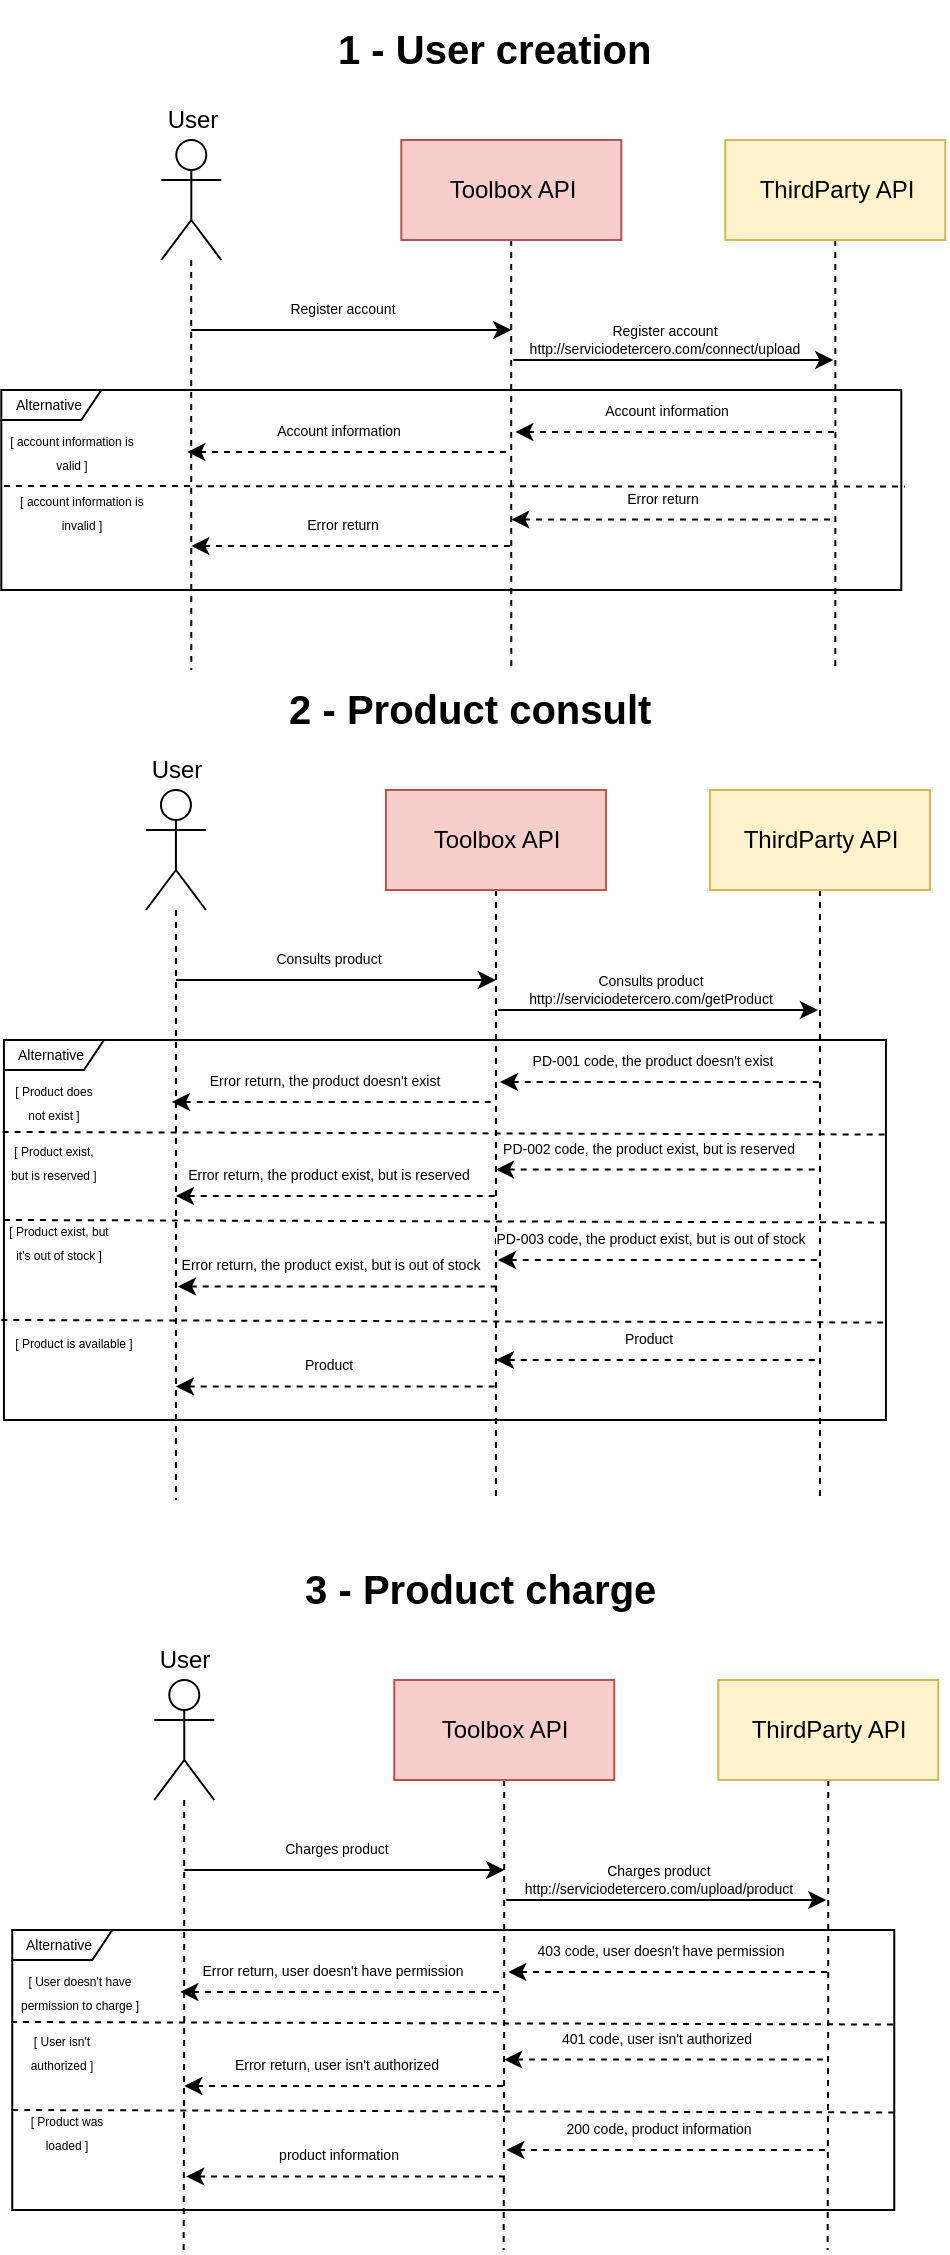<mxfile version="15.3.7" type="device"><diagram id="yNQUmSAFfv7_f27cAnqN" name="Page-1"><mxGraphModel dx="3027" dy="2140" grid="1" gridSize="10" guides="1" tooltips="1" connect="1" arrows="1" fold="1" page="1" pageScale="1" pageWidth="827" pageHeight="1169" math="0" shadow="0"><root><mxCell id="0"/><mxCell id="1" parent="0"/><mxCell id="p52-0907JBPCaMi4lrIK-8" style="edgeStyle=orthogonalEdgeStyle;rounded=0;orthogonalLoop=1;jettySize=auto;html=1;dashed=1;endArrow=none;endFill=0;" edge="1" parent="1" source="p52-0907JBPCaMi4lrIK-1"><mxGeometry relative="1" as="geometry"><mxPoint x="-564.35" y="345" as="targetPoint"/><Array as="points"/></mxGeometry></mxCell><mxCell id="p52-0907JBPCaMi4lrIK-1" value="" style="shape=umlActor;verticalLabelPosition=bottom;verticalAlign=top;html=1;" vertex="1" parent="1"><mxGeometry x="-579.35" y="80" width="30" height="60" as="geometry"/></mxCell><mxCell id="p52-0907JBPCaMi4lrIK-11" style="edgeStyle=orthogonalEdgeStyle;rounded=0;orthogonalLoop=1;jettySize=auto;html=1;dashed=1;endArrow=none;endFill=0;" edge="1" parent="1" source="p52-0907JBPCaMi4lrIK-3"><mxGeometry relative="1" as="geometry"><mxPoint x="-404.35" y="345" as="targetPoint"/></mxGeometry></mxCell><mxCell id="p52-0907JBPCaMi4lrIK-3" value="Toolbox API" style="html=1;fillColor=#f8cecc;strokeColor=#b85450;" vertex="1" parent="1"><mxGeometry x="-459.35" y="80" width="110" height="50" as="geometry"/></mxCell><mxCell id="p52-0907JBPCaMi4lrIK-12" style="edgeStyle=orthogonalEdgeStyle;rounded=0;orthogonalLoop=1;jettySize=auto;html=1;exitX=0.5;exitY=1;exitDx=0;exitDy=0;dashed=1;endArrow=none;endFill=0;" edge="1" parent="1" source="p52-0907JBPCaMi4lrIK-4"><mxGeometry relative="1" as="geometry"><mxPoint x="-242.35" y="345" as="targetPoint"/></mxGeometry></mxCell><mxCell id="p52-0907JBPCaMi4lrIK-4" value="ThirdParty API" style="html=1;fillColor=#fff2cc;strokeColor=#d6b656;" vertex="1" parent="1"><mxGeometry x="-297.35" y="80" width="110" height="50" as="geometry"/></mxCell><mxCell id="p52-0907JBPCaMi4lrIK-10" value="User" style="text;html=1;align=center;verticalAlign=middle;resizable=0;points=[];autosize=1;strokeColor=none;fillColor=none;" vertex="1" parent="1"><mxGeometry x="-584.35" y="60" width="40" height="20" as="geometry"/></mxCell><mxCell id="p52-0907JBPCaMi4lrIK-13" value="" style="endArrow=classic;html=1;" edge="1" parent="1"><mxGeometry width="50" height="50" relative="1" as="geometry"><mxPoint x="-564.35" y="175" as="sourcePoint"/><mxPoint x="-404.35" y="175" as="targetPoint"/></mxGeometry></mxCell><mxCell id="p52-0907JBPCaMi4lrIK-14" value="Register account" style="edgeLabel;html=1;align=center;verticalAlign=middle;resizable=0;points=[];fontSize=7;" vertex="1" connectable="0" parent="p52-0907JBPCaMi4lrIK-13"><mxGeometry x="-0.234" y="-1" relative="1" as="geometry"><mxPoint x="14" y="-11" as="offset"/></mxGeometry></mxCell><mxCell id="p52-0907JBPCaMi4lrIK-15" value="" style="endArrow=classic;html=1;" edge="1" parent="1"><mxGeometry width="50" height="50" relative="1" as="geometry"><mxPoint x="-403.35" y="190" as="sourcePoint"/><mxPoint x="-243.35" y="190" as="targetPoint"/></mxGeometry></mxCell><mxCell id="p52-0907JBPCaMi4lrIK-16" value="Register account&lt;br style=&quot;font-size: 7px;&quot;&gt;&lt;font style=&quot;font-size: 7px;&quot;&gt;http://serviciodetercero.com/connect/upload&lt;/font&gt;" style="edgeLabel;html=1;align=center;verticalAlign=middle;resizable=0;points=[];fontSize=7;" vertex="1" connectable="0" parent="p52-0907JBPCaMi4lrIK-15"><mxGeometry x="-0.234" y="-1" relative="1" as="geometry"><mxPoint x="14" y="-11" as="offset"/></mxGeometry></mxCell><mxCell id="p52-0907JBPCaMi4lrIK-21" value="&lt;font style=&quot;font-size: 7px;&quot;&gt;Alternative&lt;/font&gt;" style="shape=umlFrame;whiteSpace=wrap;html=1;width=50;height=15;boundedLbl=1;verticalAlign=middle;align=left;spacingLeft=5;fontSize=7;strokeColor=default;" vertex="1" parent="1"><mxGeometry x="-659.35" y="205" width="450" height="100" as="geometry"/></mxCell><mxCell id="p52-0907JBPCaMi4lrIK-17" value="" style="endArrow=none;html=1;startArrow=classic;startFill=1;endFill=0;dashed=1;" edge="1" parent="1"><mxGeometry width="50" height="50" relative="1" as="geometry"><mxPoint x="-402.35" y="226.0" as="sourcePoint"/><mxPoint x="-242.35" y="226.0" as="targetPoint"/></mxGeometry></mxCell><mxCell id="p52-0907JBPCaMi4lrIK-18" value="Account information" style="edgeLabel;html=1;align=center;verticalAlign=middle;resizable=0;points=[];fontSize=7;" vertex="1" connectable="0" parent="p52-0907JBPCaMi4lrIK-17"><mxGeometry x="-0.234" y="-1" relative="1" as="geometry"><mxPoint x="14" y="-11" as="offset"/></mxGeometry></mxCell><mxCell id="p52-0907JBPCaMi4lrIK-19" value="" style="endArrow=none;html=1;startArrow=classic;startFill=1;endFill=0;dashed=1;" edge="1" parent="1"><mxGeometry width="50" height="50" relative="1" as="geometry"><mxPoint x="-566.35" y="236.0" as="sourcePoint"/><mxPoint x="-406.35" y="236.0" as="targetPoint"/></mxGeometry></mxCell><mxCell id="p52-0907JBPCaMi4lrIK-20" value="Account information" style="edgeLabel;html=1;align=center;verticalAlign=middle;resizable=0;points=[];fontSize=7;" vertex="1" connectable="0" parent="p52-0907JBPCaMi4lrIK-19"><mxGeometry x="-0.234" y="-1" relative="1" as="geometry"><mxPoint x="14" y="-11" as="offset"/></mxGeometry></mxCell><mxCell id="p52-0907JBPCaMi4lrIK-26" value="" style="endArrow=none;dashed=1;html=1;fontSize=10;exitX=0.003;exitY=0.48;exitDx=0;exitDy=0;exitPerimeter=0;entryX=1.004;entryY=0.483;entryDx=0;entryDy=0;entryPerimeter=0;" edge="1" parent="1" source="p52-0907JBPCaMi4lrIK-21" target="p52-0907JBPCaMi4lrIK-21"><mxGeometry width="50" height="50" relative="1" as="geometry"><mxPoint x="-499.35" y="295" as="sourcePoint"/><mxPoint x="-209.35" y="272" as="targetPoint"/></mxGeometry></mxCell><mxCell id="p52-0907JBPCaMi4lrIK-27" value="&lt;font style=&quot;font-size: 6px&quot;&gt;[ account information is valid ]&lt;br&gt;&lt;/font&gt;" style="text;html=1;strokeColor=none;fillColor=none;align=center;verticalAlign=middle;whiteSpace=wrap;rounded=0;fontSize=10;" vertex="1" parent="1"><mxGeometry x="-659.35" y="225" width="70" height="20" as="geometry"/></mxCell><mxCell id="p52-0907JBPCaMi4lrIK-28" value="&lt;font style=&quot;font-size: 6px&quot;&gt;[ account information is invalid ]&lt;br&gt;&lt;/font&gt;" style="text;html=1;strokeColor=none;fillColor=none;align=center;verticalAlign=middle;whiteSpace=wrap;rounded=0;fontSize=10;" vertex="1" parent="1"><mxGeometry x="-659.35" y="255" width="80" height="20" as="geometry"/></mxCell><mxCell id="p52-0907JBPCaMi4lrIK-29" value="" style="endArrow=none;html=1;startArrow=classic;startFill=1;endFill=0;dashed=1;" edge="1" parent="1"><mxGeometry width="50" height="50" relative="1" as="geometry"><mxPoint x="-404.35" y="269.76" as="sourcePoint"/><mxPoint x="-244.35" y="269.76" as="targetPoint"/></mxGeometry></mxCell><mxCell id="p52-0907JBPCaMi4lrIK-30" value="Error return" style="edgeLabel;html=1;align=center;verticalAlign=middle;resizable=0;points=[];fontSize=7;" vertex="1" connectable="0" parent="p52-0907JBPCaMi4lrIK-29"><mxGeometry x="-0.234" y="-1" relative="1" as="geometry"><mxPoint x="14" y="-11" as="offset"/></mxGeometry></mxCell><mxCell id="p52-0907JBPCaMi4lrIK-31" value="" style="endArrow=none;html=1;startArrow=classic;startFill=1;endFill=0;dashed=1;" edge="1" parent="1"><mxGeometry width="50" height="50" relative="1" as="geometry"><mxPoint x="-564.35" y="283.0" as="sourcePoint"/><mxPoint x="-404.35" y="283.0" as="targetPoint"/></mxGeometry></mxCell><mxCell id="p52-0907JBPCaMi4lrIK-32" value="Error return" style="edgeLabel;html=1;align=center;verticalAlign=middle;resizable=0;points=[];fontSize=7;" vertex="1" connectable="0" parent="p52-0907JBPCaMi4lrIK-31"><mxGeometry x="-0.234" y="-1" relative="1" as="geometry"><mxPoint x="14" y="-11" as="offset"/></mxGeometry></mxCell><mxCell id="p52-0907JBPCaMi4lrIK-36" value="&lt;h1&gt;1 - User creation&lt;br&gt;&lt;/h1&gt;" style="text;html=1;strokeColor=none;fillColor=none;spacing=5;spacingTop=-20;whiteSpace=wrap;overflow=hidden;rounded=0;fontSize=10;" vertex="1" parent="1"><mxGeometry x="-495.68" y="20" width="190" height="30" as="geometry"/></mxCell><mxCell id="p52-0907JBPCaMi4lrIK-61" style="edgeStyle=orthogonalEdgeStyle;rounded=0;orthogonalLoop=1;jettySize=auto;html=1;dashed=1;endArrow=none;endFill=0;" edge="1" parent="1" source="p52-0907JBPCaMi4lrIK-62"><mxGeometry relative="1" as="geometry"><mxPoint x="-572.03" y="760" as="targetPoint"/><Array as="points"/></mxGeometry></mxCell><mxCell id="p52-0907JBPCaMi4lrIK-62" value="" style="shape=umlActor;verticalLabelPosition=bottom;verticalAlign=top;html=1;" vertex="1" parent="1"><mxGeometry x="-587.03" y="405" width="30" height="60" as="geometry"/></mxCell><mxCell id="p52-0907JBPCaMi4lrIK-63" style="edgeStyle=orthogonalEdgeStyle;rounded=0;orthogonalLoop=1;jettySize=auto;html=1;dashed=1;endArrow=none;endFill=0;" edge="1" parent="1" source="p52-0907JBPCaMi4lrIK-64"><mxGeometry relative="1" as="geometry"><mxPoint x="-412.03" y="760" as="targetPoint"/></mxGeometry></mxCell><mxCell id="p52-0907JBPCaMi4lrIK-64" value="Toolbox API" style="html=1;fillColor=#f8cecc;strokeColor=#b85450;" vertex="1" parent="1"><mxGeometry x="-467.03" y="405" width="110" height="50" as="geometry"/></mxCell><mxCell id="p52-0907JBPCaMi4lrIK-65" style="edgeStyle=orthogonalEdgeStyle;rounded=0;orthogonalLoop=1;jettySize=auto;html=1;exitX=0.5;exitY=1;exitDx=0;exitDy=0;dashed=1;endArrow=none;endFill=0;" edge="1" parent="1" source="p52-0907JBPCaMi4lrIK-66"><mxGeometry relative="1" as="geometry"><mxPoint x="-250.03" y="760" as="targetPoint"/></mxGeometry></mxCell><mxCell id="p52-0907JBPCaMi4lrIK-66" value="ThirdParty API" style="html=1;fillColor=#fff2cc;strokeColor=#d6b656;" vertex="1" parent="1"><mxGeometry x="-305.03" y="405" width="110" height="50" as="geometry"/></mxCell><mxCell id="p52-0907JBPCaMi4lrIK-67" value="User" style="text;html=1;align=center;verticalAlign=middle;resizable=0;points=[];autosize=1;strokeColor=none;fillColor=none;" vertex="1" parent="1"><mxGeometry x="-592.03" y="385" width="40" height="20" as="geometry"/></mxCell><mxCell id="p52-0907JBPCaMi4lrIK-68" value="" style="endArrow=classic;html=1;" edge="1" parent="1"><mxGeometry width="50" height="50" relative="1" as="geometry"><mxPoint x="-572.03" y="500" as="sourcePoint"/><mxPoint x="-412.03" y="500" as="targetPoint"/></mxGeometry></mxCell><mxCell id="p52-0907JBPCaMi4lrIK-69" value="Consults product" style="edgeLabel;html=1;align=center;verticalAlign=middle;resizable=0;points=[];fontSize=7;" vertex="1" connectable="0" parent="p52-0907JBPCaMi4lrIK-68"><mxGeometry x="-0.234" y="-1" relative="1" as="geometry"><mxPoint x="14" y="-11" as="offset"/></mxGeometry></mxCell><mxCell id="p52-0907JBPCaMi4lrIK-70" value="" style="endArrow=classic;html=1;" edge="1" parent="1"><mxGeometry width="50" height="50" relative="1" as="geometry"><mxPoint x="-411.03" y="515" as="sourcePoint"/><mxPoint x="-251.03" y="515" as="targetPoint"/></mxGeometry></mxCell><mxCell id="p52-0907JBPCaMi4lrIK-71" value="Consults product&lt;br&gt;http://serviciodetercero.com/getProduct" style="edgeLabel;html=1;align=center;verticalAlign=middle;resizable=0;points=[];fontSize=7;" vertex="1" connectable="0" parent="p52-0907JBPCaMi4lrIK-70"><mxGeometry x="-0.234" y="-1" relative="1" as="geometry"><mxPoint x="14" y="-11" as="offset"/></mxGeometry></mxCell><mxCell id="p52-0907JBPCaMi4lrIK-72" value="&lt;font style=&quot;font-size: 7px;&quot;&gt;Alternative&lt;/font&gt;" style="shape=umlFrame;whiteSpace=wrap;html=1;width=50;height=15;boundedLbl=1;verticalAlign=middle;align=left;spacingLeft=5;fontSize=7;strokeColor=default;" vertex="1" parent="1"><mxGeometry x="-658.03" y="530" width="441" height="190" as="geometry"/></mxCell><mxCell id="p52-0907JBPCaMi4lrIK-73" value="" style="endArrow=none;html=1;startArrow=classic;startFill=1;endFill=0;dashed=1;" edge="1" parent="1"><mxGeometry width="50" height="50" relative="1" as="geometry"><mxPoint x="-410.03" y="551" as="sourcePoint"/><mxPoint x="-250.03" y="551" as="targetPoint"/></mxGeometry></mxCell><mxCell id="p52-0907JBPCaMi4lrIK-74" value="PD-001 code, the product doesn't exist" style="edgeLabel;html=1;align=center;verticalAlign=middle;resizable=0;points=[];fontSize=7;" vertex="1" connectable="0" parent="p52-0907JBPCaMi4lrIK-73"><mxGeometry x="-0.234" y="-1" relative="1" as="geometry"><mxPoint x="14" y="-11" as="offset"/></mxGeometry></mxCell><mxCell id="p52-0907JBPCaMi4lrIK-75" value="" style="endArrow=none;html=1;startArrow=classic;startFill=1;endFill=0;dashed=1;" edge="1" parent="1"><mxGeometry width="50" height="50" relative="1" as="geometry"><mxPoint x="-574.03" y="561" as="sourcePoint"/><mxPoint x="-414.03" y="561" as="targetPoint"/></mxGeometry></mxCell><mxCell id="p52-0907JBPCaMi4lrIK-76" value="Error return, the product doesn't exist" style="edgeLabel;html=1;align=center;verticalAlign=middle;resizable=0;points=[];fontSize=7;" vertex="1" connectable="0" parent="p52-0907JBPCaMi4lrIK-75"><mxGeometry x="-0.234" y="-1" relative="1" as="geometry"><mxPoint x="14" y="-11" as="offset"/></mxGeometry></mxCell><mxCell id="p52-0907JBPCaMi4lrIK-78" value="&lt;font style=&quot;font-size: 6px&quot;&gt;[ Product does not exist ]&lt;br&gt;&lt;/font&gt;" style="text;html=1;strokeColor=none;fillColor=none;align=center;verticalAlign=middle;whiteSpace=wrap;rounded=0;fontSize=10;" vertex="1" parent="1"><mxGeometry x="-658.03" y="550" width="50" height="20" as="geometry"/></mxCell><mxCell id="p52-0907JBPCaMi4lrIK-79" value="&lt;font style=&quot;font-size: 6px&quot;&gt;[ Product exist, but is reserved ]&lt;br&gt;&lt;/font&gt;" style="text;html=1;strokeColor=none;fillColor=none;align=center;verticalAlign=middle;whiteSpace=wrap;rounded=0;fontSize=10;" vertex="1" parent="1"><mxGeometry x="-658.03" y="580" width="50" height="20" as="geometry"/></mxCell><mxCell id="p52-0907JBPCaMi4lrIK-80" value="" style="endArrow=none;html=1;startArrow=classic;startFill=1;endFill=0;dashed=1;" edge="1" parent="1"><mxGeometry width="50" height="50" relative="1" as="geometry"><mxPoint x="-412.03" y="594.76" as="sourcePoint"/><mxPoint x="-252.03" y="594.76" as="targetPoint"/></mxGeometry></mxCell><mxCell id="p52-0907JBPCaMi4lrIK-81" value="PD-002 code, the product exist, but is reserved" style="edgeLabel;html=1;align=center;verticalAlign=middle;resizable=0;points=[];fontSize=7;" vertex="1" connectable="0" parent="p52-0907JBPCaMi4lrIK-80"><mxGeometry x="-0.234" y="-1" relative="1" as="geometry"><mxPoint x="14" y="-11" as="offset"/></mxGeometry></mxCell><mxCell id="p52-0907JBPCaMi4lrIK-82" value="" style="endArrow=none;html=1;startArrow=classic;startFill=1;endFill=0;dashed=1;" edge="1" parent="1"><mxGeometry width="50" height="50" relative="1" as="geometry"><mxPoint x="-572.03" y="608" as="sourcePoint"/><mxPoint x="-412.03" y="608" as="targetPoint"/></mxGeometry></mxCell><mxCell id="p52-0907JBPCaMi4lrIK-83" value="Error return, the product exist, but is reserved" style="edgeLabel;html=1;align=center;verticalAlign=middle;resizable=0;points=[];fontSize=7;" vertex="1" connectable="0" parent="p52-0907JBPCaMi4lrIK-82"><mxGeometry x="-0.234" y="-1" relative="1" as="geometry"><mxPoint x="14" y="-11" as="offset"/></mxGeometry></mxCell><mxCell id="p52-0907JBPCaMi4lrIK-84" value="&lt;h1&gt;&amp;nbsp;2 - Product consult&lt;br&gt;&lt;/h1&gt;" style="text;html=1;strokeColor=none;fillColor=none;spacing=5;spacingTop=-20;whiteSpace=wrap;overflow=hidden;rounded=0;fontSize=10;" vertex="1" parent="1"><mxGeometry x="-526.2" y="350" width="207" height="30" as="geometry"/></mxCell><mxCell id="p52-0907JBPCaMi4lrIK-86" value="" style="endArrow=none;dashed=1;html=1;fontSize=10;entryX=1;entryY=0.337;entryDx=0;entryDy=0;entryPerimeter=0;exitX=-0.003;exitY=0.328;exitDx=0;exitDy=0;exitPerimeter=0;" edge="1" parent="1"><mxGeometry width="50" height="50" relative="1" as="geometry"><mxPoint x="-658.033" y="620.0" as="sourcePoint"/><mxPoint x="-215.71" y="621.26" as="targetPoint"/></mxGeometry></mxCell><mxCell id="p52-0907JBPCaMi4lrIK-87" value="&lt;font style=&quot;font-size: 6px&quot;&gt;[ Product exist, but it's out of stock ]&lt;br&gt;&lt;/font&gt;" style="text;html=1;strokeColor=none;fillColor=none;align=center;verticalAlign=middle;whiteSpace=wrap;rounded=0;fontSize=10;" vertex="1" parent="1"><mxGeometry x="-658.03" y="620" width="55" height="20" as="geometry"/></mxCell><mxCell id="p52-0907JBPCaMi4lrIK-92" value="" style="endArrow=none;html=1;startArrow=classic;startFill=1;endFill=0;dashed=1;" edge="1" parent="1"><mxGeometry width="50" height="50" relative="1" as="geometry"><mxPoint x="-411.03" y="640.0" as="sourcePoint"/><mxPoint x="-251.03" y="640.0" as="targetPoint"/></mxGeometry></mxCell><mxCell id="p52-0907JBPCaMi4lrIK-93" value="PD-003 code, the product exist, but is out of stock" style="edgeLabel;html=1;align=center;verticalAlign=middle;resizable=0;points=[];fontSize=7;" vertex="1" connectable="0" parent="p52-0907JBPCaMi4lrIK-92"><mxGeometry x="-0.234" y="-1" relative="1" as="geometry"><mxPoint x="14" y="-11" as="offset"/></mxGeometry></mxCell><mxCell id="p52-0907JBPCaMi4lrIK-94" value="" style="endArrow=none;html=1;startArrow=classic;startFill=1;endFill=0;dashed=1;" edge="1" parent="1"><mxGeometry width="50" height="50" relative="1" as="geometry"><mxPoint x="-571.03" y="653.24" as="sourcePoint"/><mxPoint x="-411.03" y="653.24" as="targetPoint"/></mxGeometry></mxCell><mxCell id="p52-0907JBPCaMi4lrIK-95" value="Error return, the product exist, but is out of stock" style="edgeLabel;html=1;align=center;verticalAlign=middle;resizable=0;points=[];fontSize=7;" vertex="1" connectable="0" parent="p52-0907JBPCaMi4lrIK-94"><mxGeometry x="-0.234" y="-1" relative="1" as="geometry"><mxPoint x="14" y="-11" as="offset"/></mxGeometry></mxCell><mxCell id="p52-0907JBPCaMi4lrIK-96" value="" style="endArrow=none;dashed=1;html=1;fontSize=10;entryX=1;entryY=0.337;entryDx=0;entryDy=0;entryPerimeter=0;exitX=-0.003;exitY=0.328;exitDx=0;exitDy=0;exitPerimeter=0;" edge="1" parent="1"><mxGeometry width="50" height="50" relative="1" as="geometry"><mxPoint x="-658.693" y="576" as="sourcePoint"/><mxPoint x="-216.37" y="577.26" as="targetPoint"/></mxGeometry></mxCell><mxCell id="p52-0907JBPCaMi4lrIK-97" value="" style="endArrow=none;dashed=1;html=1;fontSize=10;entryX=1;entryY=0.337;entryDx=0;entryDy=0;entryPerimeter=0;exitX=-0.003;exitY=0.328;exitDx=0;exitDy=0;exitPerimeter=0;" edge="1" parent="1"><mxGeometry width="50" height="50" relative="1" as="geometry"><mxPoint x="-659.353" y="670" as="sourcePoint"/><mxPoint x="-217.03" y="671.26" as="targetPoint"/></mxGeometry></mxCell><mxCell id="p52-0907JBPCaMi4lrIK-98" value="&lt;font style=&quot;font-size: 6px&quot;&gt;[ Product is available ]&lt;br&gt;&lt;/font&gt;" style="text;html=1;strokeColor=none;fillColor=none;align=center;verticalAlign=middle;whiteSpace=wrap;rounded=0;fontSize=10;" vertex="1" parent="1"><mxGeometry x="-658.03" y="670" width="70" height="20" as="geometry"/></mxCell><mxCell id="p52-0907JBPCaMi4lrIK-99" value="" style="endArrow=none;html=1;startArrow=classic;startFill=1;endFill=0;dashed=1;" edge="1" parent="1"><mxGeometry width="50" height="50" relative="1" as="geometry"><mxPoint x="-412.03" y="690.0" as="sourcePoint"/><mxPoint x="-252.03" y="690.0" as="targetPoint"/></mxGeometry></mxCell><mxCell id="p52-0907JBPCaMi4lrIK-100" value="Product" style="edgeLabel;html=1;align=center;verticalAlign=middle;resizable=0;points=[];fontSize=7;" vertex="1" connectable="0" parent="p52-0907JBPCaMi4lrIK-99"><mxGeometry x="-0.234" y="-1" relative="1" as="geometry"><mxPoint x="14" y="-11" as="offset"/></mxGeometry></mxCell><mxCell id="p52-0907JBPCaMi4lrIK-101" value="" style="endArrow=none;html=1;startArrow=classic;startFill=1;endFill=0;dashed=1;" edge="1" parent="1"><mxGeometry width="50" height="50" relative="1" as="geometry"><mxPoint x="-572.03" y="703.24" as="sourcePoint"/><mxPoint x="-412.03" y="703.24" as="targetPoint"/></mxGeometry></mxCell><mxCell id="p52-0907JBPCaMi4lrIK-102" value="Product" style="edgeLabel;html=1;align=center;verticalAlign=middle;resizable=0;points=[];fontSize=7;" vertex="1" connectable="0" parent="p52-0907JBPCaMi4lrIK-101"><mxGeometry x="-0.234" y="-1" relative="1" as="geometry"><mxPoint x="14" y="-11" as="offset"/></mxGeometry></mxCell><mxCell id="p52-0907JBPCaMi4lrIK-140" style="edgeStyle=orthogonalEdgeStyle;rounded=0;orthogonalLoop=1;jettySize=auto;html=1;dashed=1;endArrow=none;endFill=0;" edge="1" parent="1" source="p52-0907JBPCaMi4lrIK-141"><mxGeometry relative="1" as="geometry"><mxPoint x="-568.19" y="1135" as="targetPoint"/><Array as="points"/></mxGeometry></mxCell><mxCell id="p52-0907JBPCaMi4lrIK-141" value="" style="shape=umlActor;verticalLabelPosition=bottom;verticalAlign=top;html=1;" vertex="1" parent="1"><mxGeometry x="-582.87" y="850" width="30" height="60" as="geometry"/></mxCell><mxCell id="p52-0907JBPCaMi4lrIK-142" style="edgeStyle=orthogonalEdgeStyle;rounded=0;orthogonalLoop=1;jettySize=auto;html=1;dashed=1;endArrow=none;endFill=0;" edge="1" parent="1" source="p52-0907JBPCaMi4lrIK-143"><mxGeometry relative="1" as="geometry"><mxPoint x="-408.19" y="1135" as="targetPoint"/></mxGeometry></mxCell><mxCell id="p52-0907JBPCaMi4lrIK-143" value="Toolbox API" style="html=1;fillColor=#f8cecc;strokeColor=#b85450;" vertex="1" parent="1"><mxGeometry x="-462.87" y="850" width="110" height="50" as="geometry"/></mxCell><mxCell id="p52-0907JBPCaMi4lrIK-144" style="edgeStyle=orthogonalEdgeStyle;rounded=0;orthogonalLoop=1;jettySize=auto;html=1;exitX=0.5;exitY=1;exitDx=0;exitDy=0;dashed=1;endArrow=none;endFill=0;" edge="1" parent="1" source="p52-0907JBPCaMi4lrIK-145"><mxGeometry relative="1" as="geometry"><mxPoint x="-246.19" y="1135" as="targetPoint"/></mxGeometry></mxCell><mxCell id="p52-0907JBPCaMi4lrIK-145" value="ThirdParty API" style="html=1;fillColor=#fff2cc;strokeColor=#d6b656;" vertex="1" parent="1"><mxGeometry x="-300.87" y="850" width="110" height="50" as="geometry"/></mxCell><mxCell id="p52-0907JBPCaMi4lrIK-146" value="User" style="text;html=1;align=center;verticalAlign=middle;resizable=0;points=[];autosize=1;strokeColor=none;fillColor=none;" vertex="1" parent="1"><mxGeometry x="-587.87" y="830" width="40" height="20" as="geometry"/></mxCell><mxCell id="p52-0907JBPCaMi4lrIK-147" value="" style="endArrow=classic;html=1;" edge="1" parent="1"><mxGeometry width="50" height="50" relative="1" as="geometry"><mxPoint x="-567.87" y="945" as="sourcePoint"/><mxPoint x="-407.87" y="945" as="targetPoint"/></mxGeometry></mxCell><mxCell id="p52-0907JBPCaMi4lrIK-148" value="Charges product" style="edgeLabel;html=1;align=center;verticalAlign=middle;resizable=0;points=[];fontSize=7;" vertex="1" connectable="0" parent="p52-0907JBPCaMi4lrIK-147"><mxGeometry x="-0.234" y="-1" relative="1" as="geometry"><mxPoint x="14" y="-11" as="offset"/></mxGeometry></mxCell><mxCell id="p52-0907JBPCaMi4lrIK-149" value="" style="endArrow=classic;html=1;" edge="1" parent="1"><mxGeometry width="50" height="50" relative="1" as="geometry"><mxPoint x="-406.87" y="960" as="sourcePoint"/><mxPoint x="-246.87" y="960" as="targetPoint"/></mxGeometry></mxCell><mxCell id="p52-0907JBPCaMi4lrIK-150" value="Charges product&lt;br&gt;http://serviciodetercero.com/upload/product" style="edgeLabel;html=1;align=center;verticalAlign=middle;resizable=0;points=[];fontSize=7;" vertex="1" connectable="0" parent="p52-0907JBPCaMi4lrIK-149"><mxGeometry x="-0.234" y="-1" relative="1" as="geometry"><mxPoint x="14" y="-11" as="offset"/></mxGeometry></mxCell><mxCell id="p52-0907JBPCaMi4lrIK-151" value="&lt;font style=&quot;font-size: 7px;&quot;&gt;Alternative&lt;/font&gt;" style="shape=umlFrame;whiteSpace=wrap;html=1;width=50;height=15;boundedLbl=1;verticalAlign=middle;align=left;spacingLeft=5;fontSize=7;strokeColor=default;" vertex="1" parent="1"><mxGeometry x="-653.87" y="975" width="441" height="140" as="geometry"/></mxCell><mxCell id="p52-0907JBPCaMi4lrIK-152" value="" style="endArrow=none;html=1;startArrow=classic;startFill=1;endFill=0;dashed=1;" edge="1" parent="1"><mxGeometry width="50" height="50" relative="1" as="geometry"><mxPoint x="-405.87" y="996.0" as="sourcePoint"/><mxPoint x="-245.87" y="996.0" as="targetPoint"/></mxGeometry></mxCell><mxCell id="p52-0907JBPCaMi4lrIK-153" value="403 code, user doesn't have permission" style="edgeLabel;html=1;align=center;verticalAlign=middle;resizable=0;points=[];fontSize=7;" vertex="1" connectable="0" parent="p52-0907JBPCaMi4lrIK-152"><mxGeometry x="-0.234" y="-1" relative="1" as="geometry"><mxPoint x="14" y="-11" as="offset"/></mxGeometry></mxCell><mxCell id="p52-0907JBPCaMi4lrIK-154" value="" style="endArrow=none;html=1;startArrow=classic;startFill=1;endFill=0;dashed=1;" edge="1" parent="1"><mxGeometry width="50" height="50" relative="1" as="geometry"><mxPoint x="-569.87" y="1006.0" as="sourcePoint"/><mxPoint x="-409.87" y="1006.0" as="targetPoint"/></mxGeometry></mxCell><mxCell id="p52-0907JBPCaMi4lrIK-155" value="Error return, user doesn't have permission" style="edgeLabel;html=1;align=center;verticalAlign=middle;resizable=0;points=[];fontSize=7;" vertex="1" connectable="0" parent="p52-0907JBPCaMi4lrIK-154"><mxGeometry x="-0.234" y="-1" relative="1" as="geometry"><mxPoint x="14" y="-11" as="offset"/></mxGeometry></mxCell><mxCell id="p52-0907JBPCaMi4lrIK-156" value="&lt;font style=&quot;font-size: 6px&quot;&gt;[ User doesn't have permission to charge ]&lt;br&gt;&lt;/font&gt;" style="text;html=1;strokeColor=none;fillColor=none;align=center;verticalAlign=middle;whiteSpace=wrap;rounded=0;fontSize=10;" vertex="1" parent="1"><mxGeometry x="-653.87" y="995" width="67.68" height="20" as="geometry"/></mxCell><mxCell id="p52-0907JBPCaMi4lrIK-157" value="&lt;font style=&quot;font-size: 6px&quot;&gt;[ User isn't  authorized ]&lt;br&gt;&lt;/font&gt;" style="text;html=1;strokeColor=none;fillColor=none;align=center;verticalAlign=middle;whiteSpace=wrap;rounded=0;fontSize=10;" vertex="1" parent="1"><mxGeometry x="-653.87" y="1025" width="50" height="20" as="geometry"/></mxCell><mxCell id="p52-0907JBPCaMi4lrIK-158" value="" style="endArrow=none;html=1;startArrow=classic;startFill=1;endFill=0;dashed=1;" edge="1" parent="1"><mxGeometry width="50" height="50" relative="1" as="geometry"><mxPoint x="-407.87" y="1039.76" as="sourcePoint"/><mxPoint x="-247.87" y="1039.76" as="targetPoint"/></mxGeometry></mxCell><mxCell id="p52-0907JBPCaMi4lrIK-159" value="401 code, user isn't authorized" style="edgeLabel;html=1;align=center;verticalAlign=middle;resizable=0;points=[];fontSize=7;" vertex="1" connectable="0" parent="p52-0907JBPCaMi4lrIK-158"><mxGeometry x="-0.234" y="-1" relative="1" as="geometry"><mxPoint x="14" y="-11" as="offset"/></mxGeometry></mxCell><mxCell id="p52-0907JBPCaMi4lrIK-160" value="" style="endArrow=none;html=1;startArrow=classic;startFill=1;endFill=0;dashed=1;" edge="1" parent="1"><mxGeometry width="50" height="50" relative="1" as="geometry"><mxPoint x="-567.87" y="1053" as="sourcePoint"/><mxPoint x="-407.87" y="1053" as="targetPoint"/></mxGeometry></mxCell><mxCell id="p52-0907JBPCaMi4lrIK-161" value="Error return, user isn't authorized" style="edgeLabel;html=1;align=center;verticalAlign=middle;resizable=0;points=[];fontSize=7;" vertex="1" connectable="0" parent="p52-0907JBPCaMi4lrIK-160"><mxGeometry x="-0.234" y="-1" relative="1" as="geometry"><mxPoint x="14" y="-11" as="offset"/></mxGeometry></mxCell><mxCell id="p52-0907JBPCaMi4lrIK-162" value="&lt;h1&gt;&amp;nbsp;3 - Product charge&lt;br&gt;&lt;/h1&gt;" style="text;html=1;strokeColor=none;fillColor=none;spacing=5;spacingTop=-20;whiteSpace=wrap;overflow=hidden;rounded=0;fontSize=10;" vertex="1" parent="1"><mxGeometry x="-517.87" y="790" width="207" height="30" as="geometry"/></mxCell><mxCell id="p52-0907JBPCaMi4lrIK-163" value="" style="endArrow=none;dashed=1;html=1;fontSize=10;entryX=1;entryY=0.337;entryDx=0;entryDy=0;entryPerimeter=0;exitX=-0.003;exitY=0.328;exitDx=0;exitDy=0;exitPerimeter=0;" edge="1" parent="1"><mxGeometry width="50" height="50" relative="1" as="geometry"><mxPoint x="-653.873" y="1065" as="sourcePoint"/><mxPoint x="-211.55" y="1066.26" as="targetPoint"/></mxGeometry></mxCell><mxCell id="p52-0907JBPCaMi4lrIK-164" value="&lt;font style=&quot;font-size: 6px&quot;&gt;[ Product was loaded ]&lt;br&gt;&lt;/font&gt;" style="text;html=1;strokeColor=none;fillColor=none;align=center;verticalAlign=middle;whiteSpace=wrap;rounded=0;fontSize=10;" vertex="1" parent="1"><mxGeometry x="-653.87" y="1065" width="55" height="20" as="geometry"/></mxCell><mxCell id="p52-0907JBPCaMi4lrIK-165" value="" style="endArrow=none;html=1;startArrow=classic;startFill=1;endFill=0;dashed=1;" edge="1" parent="1"><mxGeometry width="50" height="50" relative="1" as="geometry"><mxPoint x="-406.87" y="1085" as="sourcePoint"/><mxPoint x="-246.87" y="1085" as="targetPoint"/></mxGeometry></mxCell><mxCell id="p52-0907JBPCaMi4lrIK-166" value="200 code, product information" style="edgeLabel;html=1;align=center;verticalAlign=middle;resizable=0;points=[];fontSize=7;" vertex="1" connectable="0" parent="p52-0907JBPCaMi4lrIK-165"><mxGeometry x="-0.234" y="-1" relative="1" as="geometry"><mxPoint x="14" y="-11" as="offset"/></mxGeometry></mxCell><mxCell id="p52-0907JBPCaMi4lrIK-167" value="" style="endArrow=none;html=1;startArrow=classic;startFill=1;endFill=0;dashed=1;" edge="1" parent="1"><mxGeometry width="50" height="50" relative="1" as="geometry"><mxPoint x="-566.87" y="1098.24" as="sourcePoint"/><mxPoint x="-406.87" y="1098.24" as="targetPoint"/></mxGeometry></mxCell><mxCell id="p52-0907JBPCaMi4lrIK-168" value="product information" style="edgeLabel;html=1;align=center;verticalAlign=middle;resizable=0;points=[];fontSize=7;" vertex="1" connectable="0" parent="p52-0907JBPCaMi4lrIK-167"><mxGeometry x="-0.234" y="-1" relative="1" as="geometry"><mxPoint x="14" y="-11" as="offset"/></mxGeometry></mxCell><mxCell id="p52-0907JBPCaMi4lrIK-169" value="" style="endArrow=none;dashed=1;html=1;fontSize=10;entryX=1;entryY=0.337;entryDx=0;entryDy=0;entryPerimeter=0;exitX=-0.003;exitY=0.328;exitDx=0;exitDy=0;exitPerimeter=0;" edge="1" parent="1"><mxGeometry width="50" height="50" relative="1" as="geometry"><mxPoint x="-654.533" y="1021.0" as="sourcePoint"/><mxPoint x="-212.21" y="1022.26" as="targetPoint"/></mxGeometry></mxCell></root></mxGraphModel></diagram></mxfile>